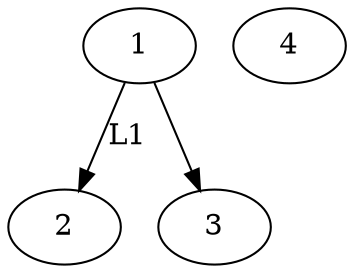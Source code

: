 digraph "G" {
n0 [pos="375.0,-195.0!", label=1];
n1 [pos="525.0,-195.0!", label=2];
n2 [pos="525.0,-315.0!", label=3];
n3 [pos="375.0,-315.0!", label=4];
n0 -> n1 [key=0, label=L1];
n0 -> n2 [key=0];
}
